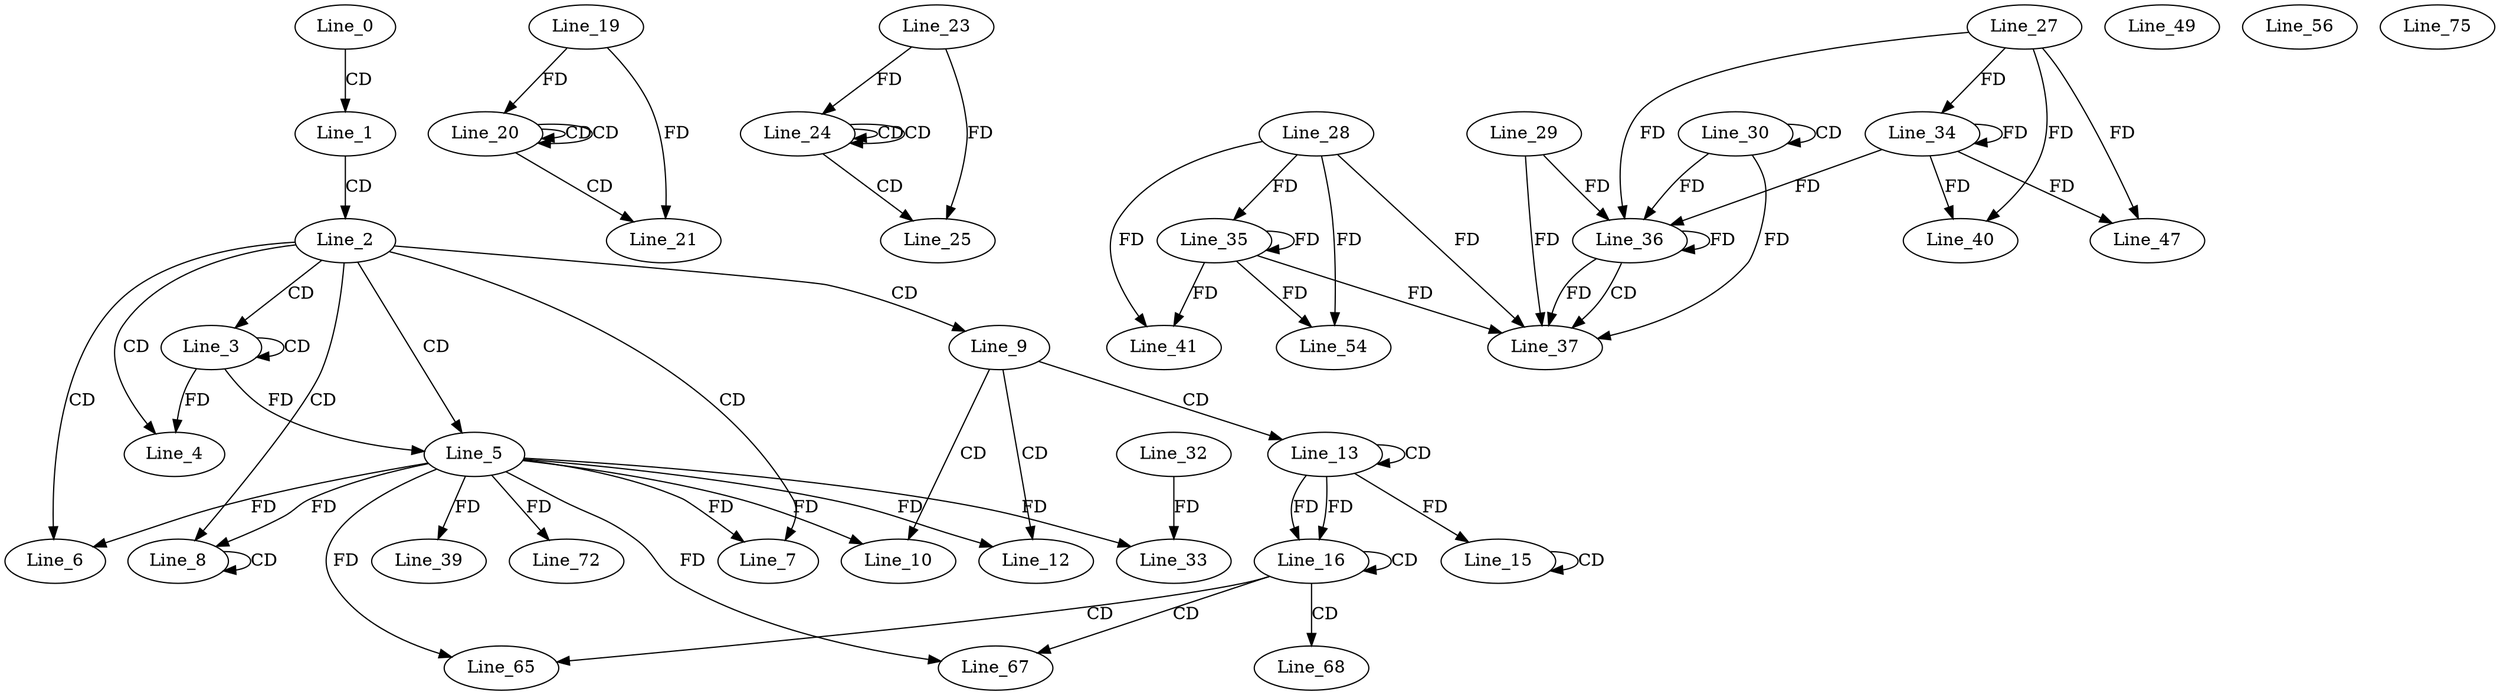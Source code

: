 digraph G {
  Line_0;
  Line_1;
  Line_2;
  Line_3;
  Line_3;
  Line_4;
  Line_5;
  Line_5;
  Line_6;
  Line_7;
  Line_8;
  Line_8;
  Line_9;
  Line_10;
  Line_12;
  Line_13;
  Line_13;
  Line_15;
  Line_15;
  Line_15;
  Line_16;
  Line_16;
  Line_20;
  Line_20;
  Line_20;
  Line_19;
  Line_21;
  Line_24;
  Line_24;
  Line_24;
  Line_23;
  Line_25;
  Line_30;
  Line_30;
  Line_33;
  Line_32;
  Line_33;
  Line_27;
  Line_34;
  Line_28;
  Line_35;
  Line_36;
  Line_36;
  Line_29;
  Line_36;
  Line_37;
  Line_39;
  Line_40;
  Line_41;
  Line_47;
  Line_49;
  Line_54;
  Line_56;
  Line_65;
  Line_67;
  Line_68;
  Line_72;
  Line_75;
  Line_0 -> Line_1 [ label="CD" ];
  Line_1 -> Line_2 [ label="CD" ];
  Line_2 -> Line_3 [ label="CD" ];
  Line_3 -> Line_3 [ label="CD" ];
  Line_2 -> Line_4 [ label="CD" ];
  Line_3 -> Line_4 [ label="FD" ];
  Line_2 -> Line_5 [ label="CD" ];
  Line_3 -> Line_5 [ label="FD" ];
  Line_2 -> Line_6 [ label="CD" ];
  Line_5 -> Line_6 [ label="FD" ];
  Line_2 -> Line_7 [ label="CD" ];
  Line_5 -> Line_7 [ label="FD" ];
  Line_2 -> Line_8 [ label="CD" ];
  Line_8 -> Line_8 [ label="CD" ];
  Line_5 -> Line_8 [ label="FD" ];
  Line_2 -> Line_9 [ label="CD" ];
  Line_9 -> Line_10 [ label="CD" ];
  Line_5 -> Line_10 [ label="FD" ];
  Line_9 -> Line_12 [ label="CD" ];
  Line_5 -> Line_12 [ label="FD" ];
  Line_9 -> Line_13 [ label="CD" ];
  Line_13 -> Line_13 [ label="CD" ];
  Line_15 -> Line_15 [ label="CD" ];
  Line_13 -> Line_15 [ label="FD" ];
  Line_13 -> Line_16 [ label="FD" ];
  Line_16 -> Line_16 [ label="CD" ];
  Line_13 -> Line_16 [ label="FD" ];
  Line_20 -> Line_20 [ label="CD" ];
  Line_20 -> Line_20 [ label="CD" ];
  Line_19 -> Line_20 [ label="FD" ];
  Line_20 -> Line_21 [ label="CD" ];
  Line_19 -> Line_21 [ label="FD" ];
  Line_24 -> Line_24 [ label="CD" ];
  Line_24 -> Line_24 [ label="CD" ];
  Line_23 -> Line_24 [ label="FD" ];
  Line_24 -> Line_25 [ label="CD" ];
  Line_23 -> Line_25 [ label="FD" ];
  Line_30 -> Line_30 [ label="CD" ];
  Line_5 -> Line_33 [ label="FD" ];
  Line_32 -> Line_33 [ label="FD" ];
  Line_27 -> Line_34 [ label="FD" ];
  Line_34 -> Line_34 [ label="FD" ];
  Line_28 -> Line_35 [ label="FD" ];
  Line_35 -> Line_35 [ label="FD" ];
  Line_36 -> Line_36 [ label="FD" ];
  Line_30 -> Line_36 [ label="FD" ];
  Line_27 -> Line_36 [ label="FD" ];
  Line_34 -> Line_36 [ label="FD" ];
  Line_29 -> Line_36 [ label="FD" ];
  Line_36 -> Line_37 [ label="CD" ];
  Line_28 -> Line_37 [ label="FD" ];
  Line_35 -> Line_37 [ label="FD" ];
  Line_29 -> Line_37 [ label="FD" ];
  Line_36 -> Line_37 [ label="FD" ];
  Line_30 -> Line_37 [ label="FD" ];
  Line_5 -> Line_39 [ label="FD" ];
  Line_27 -> Line_40 [ label="FD" ];
  Line_34 -> Line_40 [ label="FD" ];
  Line_28 -> Line_41 [ label="FD" ];
  Line_35 -> Line_41 [ label="FD" ];
  Line_27 -> Line_47 [ label="FD" ];
  Line_34 -> Line_47 [ label="FD" ];
  Line_28 -> Line_54 [ label="FD" ];
  Line_35 -> Line_54 [ label="FD" ];
  Line_16 -> Line_65 [ label="CD" ];
  Line_5 -> Line_65 [ label="FD" ];
  Line_16 -> Line_67 [ label="CD" ];
  Line_5 -> Line_67 [ label="FD" ];
  Line_16 -> Line_68 [ label="CD" ];
  Line_5 -> Line_72 [ label="FD" ];
}
